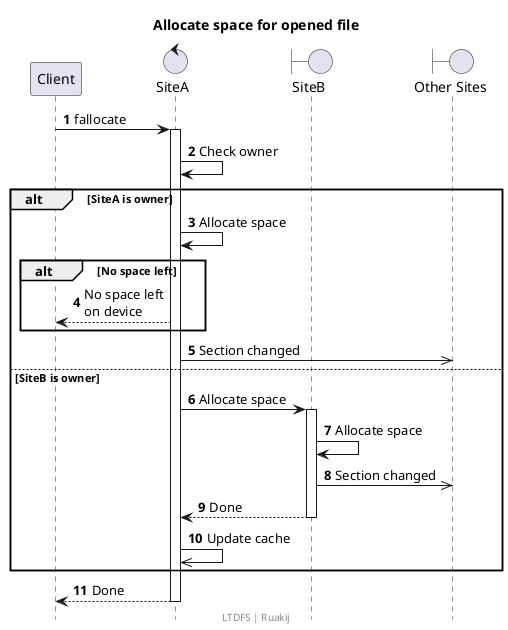 @startuml
autonumber
hide footbox

footer "LTDFS | Ruakij"

title "Allocate space for opened file"

participant Client
control SiteA
boundary SiteB
boundary "Other Sites" as Others

Client -> SiteA ++ : fallocate
SiteA -> SiteA : Check owner
alt SiteA is owner

    SiteA -> SiteA : Allocate space
    alt No space left

        SiteA --> Client : No space left\non device

    end

    SiteA ->> Others : Section changed

else SiteB is owner

    SiteA -> SiteB ++ : Allocate space

        SiteB -> SiteB : Allocate space
        SiteB ->> Others : Section changed
        SiteB --> SiteA -- : Done

    SiteA ->> SiteA : Update cache

end
SiteA --> Client -- : Done

@enduml
